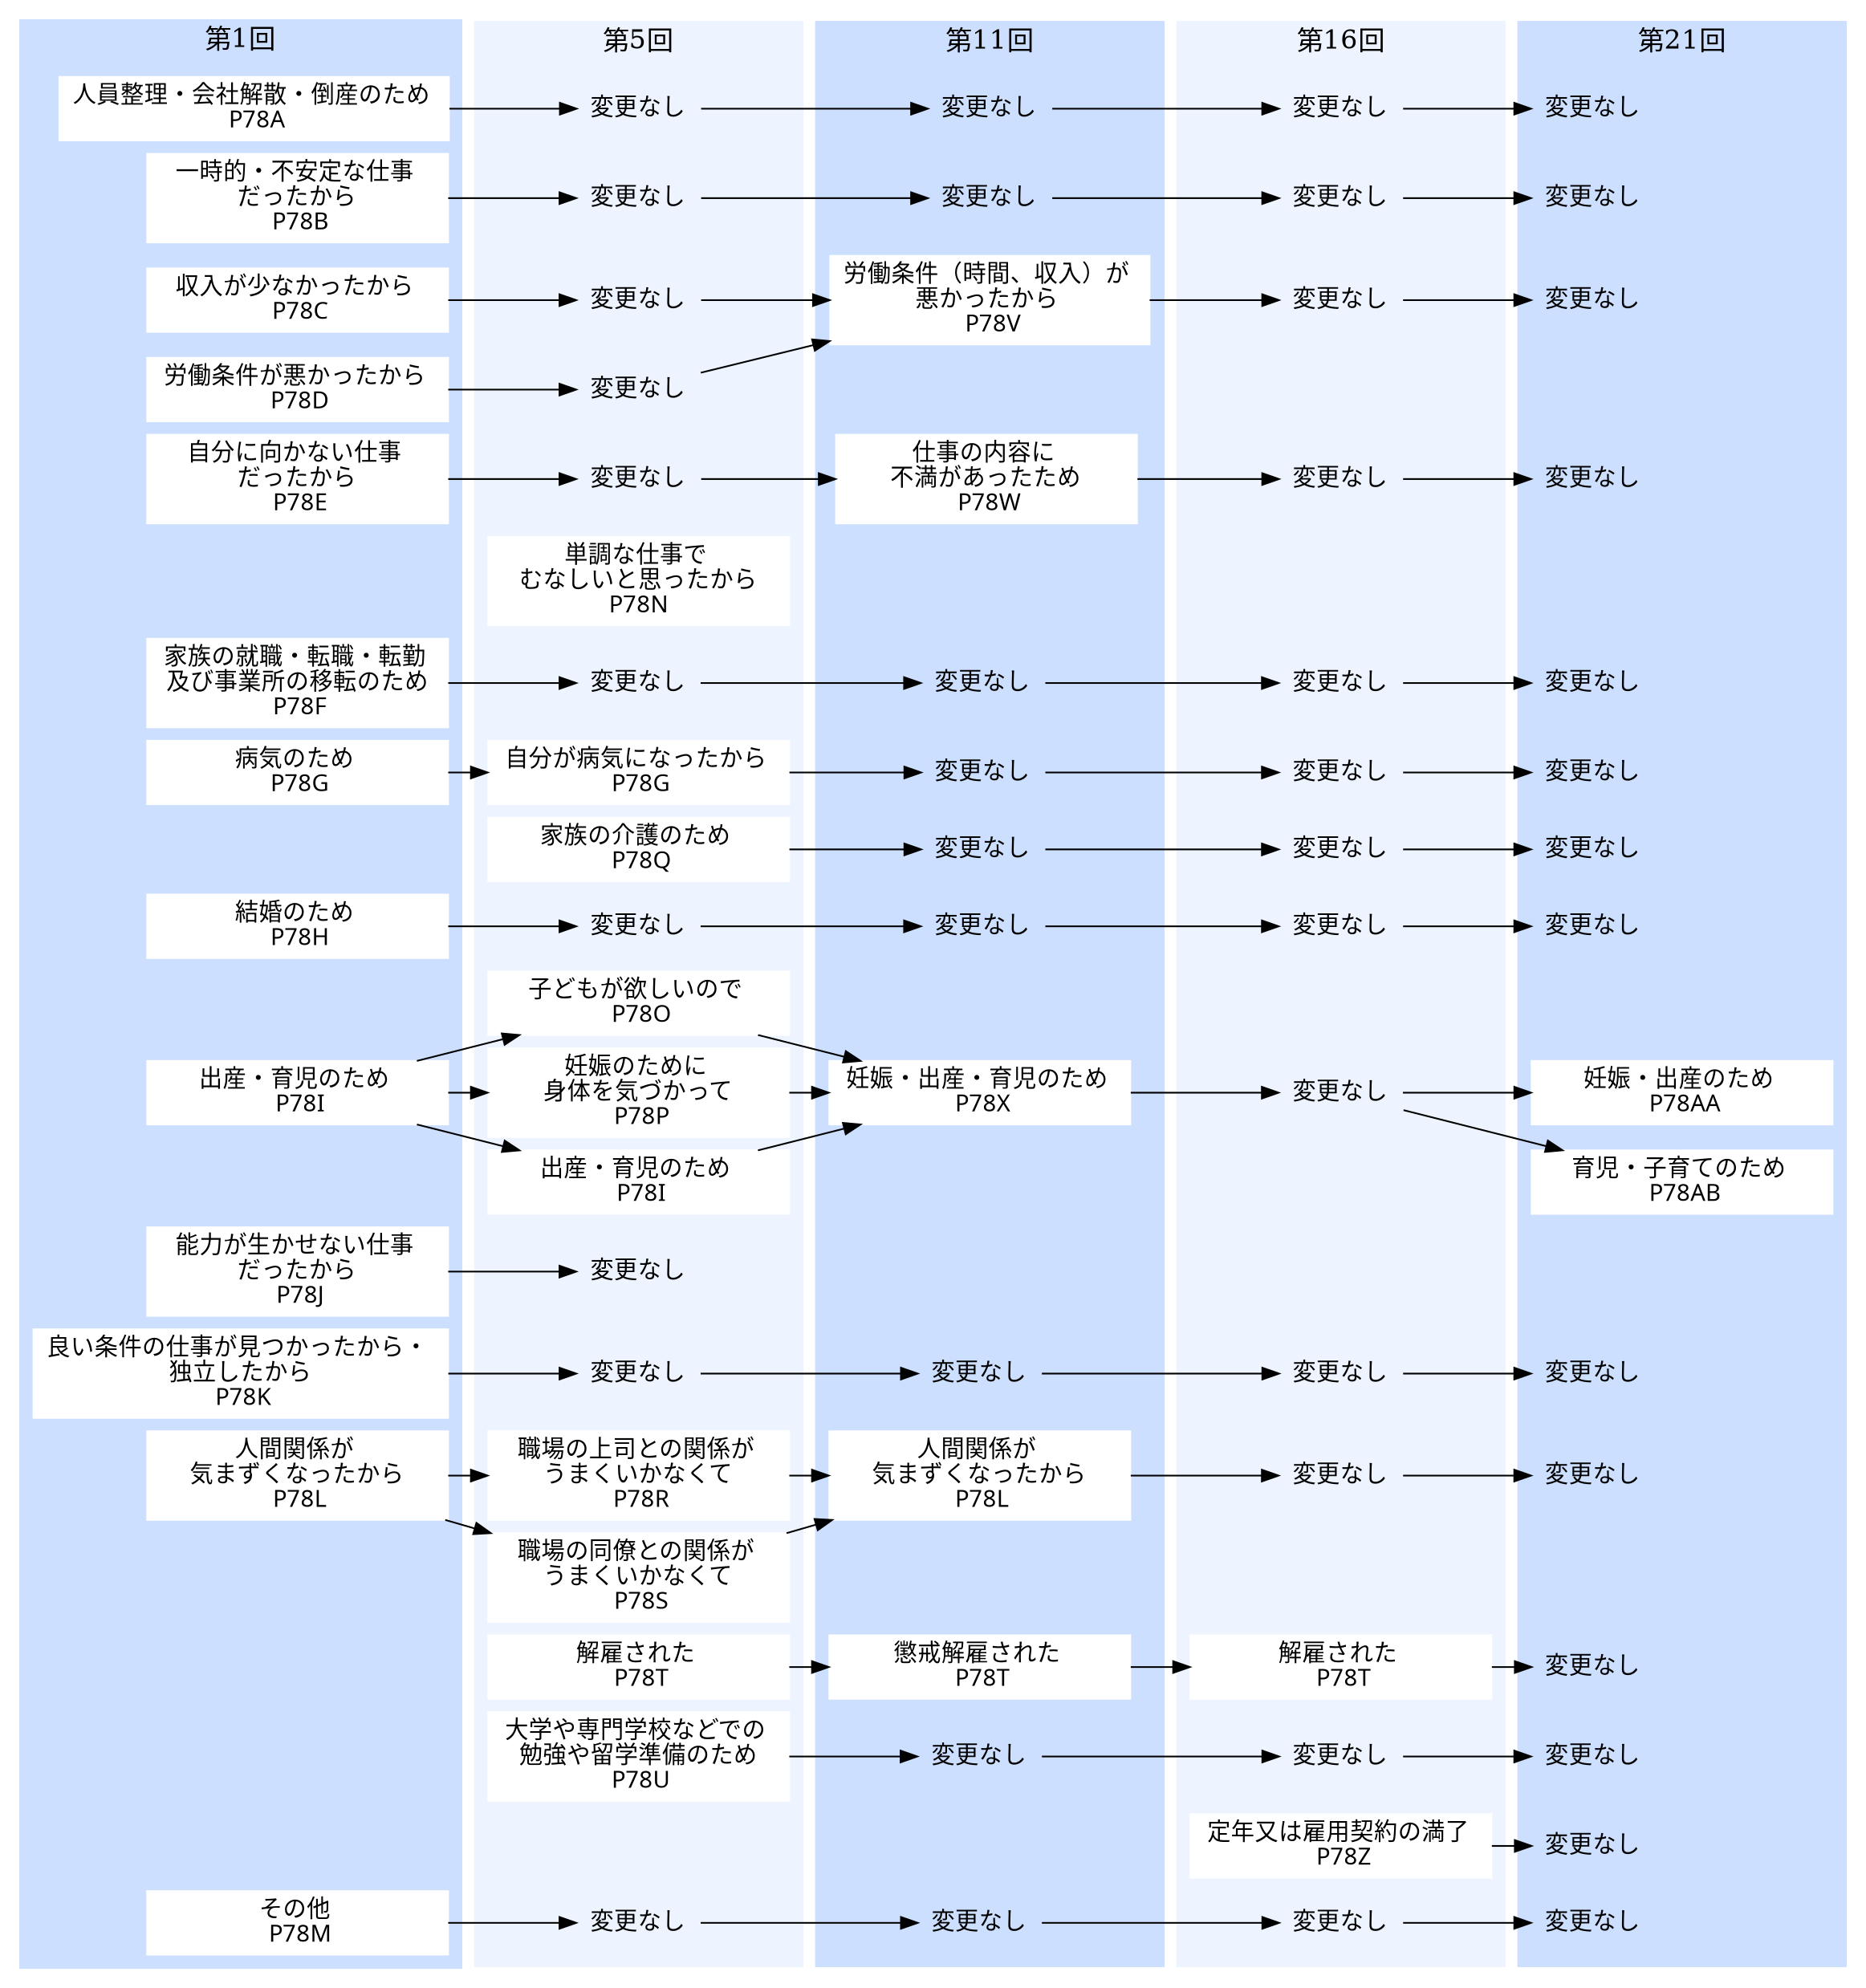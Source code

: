 digraph risyoku_syo {
  charset="UTF-8"
  compound=true;
  newrank=true; // これが必要！（サンプル４を参照）
  node[shape=box, style=filled; color=white, fontname="meiryo UI" fontsize=14, width=2.5];
  splines=false
  nodesep=.0;
  ranksep=.1;
  rankdir=TB


  subgraph cluster_0 {
  label="第1回";
  style=filled;
  color="#ccdfff";
  fontsize=16;

   a1 [label="人員整理・会社解散・倒産のため \n P78A", href="../../variable/P78A.html" target="_blank"]
   a2 [label="一時的・不安定な仕事 \n だったから \n P78B", href="../../variable/P78A.html" target="_blank"]
   a3 [label="収入が少なかったから \n P78C", href="../../variable/P78C.html" target="_blank"]
   a4 [label="労働条件が悪かったから \n P78D", href="../../variable/P78D.html" target="_blank"]
   a5 [label="自分に向かない仕事 \n だったから \n P78E", href="../../variable/P78E.html" target="_blank"]
   a6 [style=invis]
   a7 [label="家族の就職・転職・転勤 \n 及び事業所の移転のため \n P78F", href="../../variable/P78F.html" target="_blank"]
   a8 [label="病気のため \n P78G", href="../../variable/P78G.html" target="_blank"]
   a9 [style=invis]
   a10 [label="結婚のため \n P78H", href="../../variable/P78H.html" target="_blank"]
   a11 [style=invis]
   a12 [label="出産・育児のため \n P78I", href="../../variable/P78I.html" target="_blank"]
   a13 [style=invis]
   a14 [label="能力が生かせない仕事 \n だったから \n P78J", href="../../variable/P78J.html" target="_blank"]
   a15 [label="良い条件の仕事が見つかったから・ \n 独立したから \n P78K", href="../../variable/P78K.html" target="_blank"]
   a16 [label="人間関係が \n 気まずくなったから \n P78L", href="../../variable/P78L.html" target="_blank"]
   a17 [style=invis]
   a18 [style=invis]
   a19 [style=invis]
   a20 [style=invis]
   a21 [label="その他 \n P78M", href="../../variable/P78M.html" target="_blank"]

    a1->a2->a3->a4->a5->a6->a7->a8->a9->a10->a11->a12->a13->a14->a15->a16->a17->a18->a19->a20->a21 [style=invis];
  }

  subgraph cluster_1 {
  label="第5回";
  style=filled;
  color="#edf4ff";
  fontsize=16 ;
  b1 [label="変更なし", color=none, width=1.0]
  b2 [label="変更なし", color=none, width=1.0]
  b3 [label="変更なし", color=none, width=1.0]
  b4 [label="変更なし", color=none, width=1.0]
  b5 [label="変更なし", color=none, width=1.0]
  b6 [label="単調な仕事で \n むなしいと思ったから \n P78N ", href="../../variable/P78N.html" target="_blank"]
  b7 [label="変更なし", color=none, width=1.0]
  b8 [label="自分が病気になったから \n P78G", href="../../variable/P78G.html" target="_blank"]
  b9 [label="家族の介護のため \n P78Q", href="../../variable/P78Q.html" target="_blank"]
  b10 [label="変更なし", color=none, width=1.0]
  b11 [label="子どもが欲しいので \n P78O", href="../../variable/P78O.html" target="_blank"]
  b12 [label="妊娠のために \n 身体を気づかって \n P78P", href="../../variable/P78P.html" target="_blank"]
  b13 [label="出産・育児のため \n P78I", href="../../variable/P78I.html" target="_blank"]
  b14 [label="変更なし", color=none, width=1.0]
  b15 [label="変更なし", color=none, width=1.0]
  b16 [label="職場の上司との関係が \n うまくいかなくて \n P78R", href="../../variable/P78R.html" target="_blank"]
  b17 [label="職場の同僚との関係が \n うまくいかなくて \n P78S", href="../../variable/P78S.html" target="_blank"]
  b18 [label="解雇された \n P78T", href="../../variable/P78T.html" target="_blank"]
  b19 [label="大学や専門学校などでの \n 勉強や留学準備のため \n P78U", href="../../variable/P78U.html" target="_blank"]
  b20 [style=invis]
  b21 [label="変更なし", color=none, width=1.0]

    b1->b2->b3->b4->b5->b6->b7->b8->b9->b10->b11->b12->b13->b14->b15->b16->b17->b18->b19->b20->b21 [style=invis];
  }

  subgraph cluster_2 {
  label="第11回";
  style=filled;
  color="#ccdfff";
  fontsize = 16

  c1 [label="変更なし", color=none, width=1.0]
  c2 [label="変更なし", color=none, width=1.0]
  c3 [label="労働条件（時間、収入）が \n悪かったから \n P78V", href="../../variable/P78V.html" target="_blank"]
  c4 [style=invis]
  c5 [label="仕事の内容に \n 不満があったため \n P78W", href="../../variable/P78W.html" target="_blank"]
  c6 [style=invis]
  c7 [label="変更なし", color=none, width=1.0]
  c8 [label="変更なし", color=none, width=1.0]
  c9 [label="変更なし", color=none, width=1.0]
  c10 [label="変更なし", color=none, width=1.0]
  c11 [style=invis]
  c12 [label="妊娠・出産・育児のため \n P78X", href="../../variable/P78X.html" target="_blank"]
  c13 [style=invis]
  c14 [style=invis]
  c15 [label="変更なし", color=none, width=1.0]
  c16 [label="人間関係が \n 気まずくなったから \n P78L", href="../../variable/P78L.html" target="_blank"]
  c17 [style=invis]
  c18 [label="懲戒解雇された \n P78T", href="../../variable/P78T.html" target="_blank"]
  c19 [label="変更なし", color=none, width=1.0]
  c20 [style=invis]
  c21 [label="変更なし", color=none, width=1.0]


    c1->c2->c3->c4->c5->c6->c7->c8->c9->c10->c11->c12->c13->c14->c15->c16->c17->c18->c19->c20->c21 [style=invis];
  }

  subgraph cluster_3 {
  label="第16回";
  style=filled;
  color="#edf4ff";
  fontsize = 16 ;

  d1 [label="変更なし", color=none, width=1.0]
  d2 [label="変更なし", color=none, width=1.0]
  d3 [label="変更なし", color=none, width=1.0]
  d4 [style=invis]
  d5 [label="変更なし", color=none, width=1.0]
  d6 [style=invis]
  d7 [label="変更なし", color=none, width=1.0]
  d8 [label="変更なし", color=none, width=1.0]
  d9 [label="変更なし", color=none, width=1.0]
  d10 [label="変更なし", color=none, width=1.0]
  d11 [style=invis]
  d12 [label="変更なし", color=none, width=1.0]
  d13 [style=invis]
  d14 [style=invis]
  d15 [label="変更なし", color=none, width=1.0]
  d16 [label="変更なし", color=none, width=1.0]
  d17 [style=invis]
  d18 [label="解雇された \n P78T", href="../../variable/P78T.html" target="_blank"]
  d19 [label="変更なし", color=none, width=1.0]
  d20 [label="定年又は雇用契約の満了 \n P78Z", href="../../variable/P78Z.html" target="_blank"]
  d21 [label="変更なし", color=none, width=1.0]

    d1->d2->d3->d4->d5->d6->d7->d8->d9->d10->d11->d12->d13->d14->d15->d16->d17->d18->d19->d20->d21 [style=invis];
  }
  subgraph cluster_4 {
  label="第21回";
  style=filled;
  color="#ccdfff";
  fontsize = 16

  e1 [label="変更なし", color=none, width=1.0]
  e2 [label="変更なし", color=none, width=1.0]
  e3 [label="変更なし", color=none, width=1.0]
  e4 [style=invis]
  e5 [label="変更なし", color=none, width=1.0]
  e6 [style=invis, width=1.0]
  e7 [label="変更なし", color=none, width=1.0]
  e8 [label="変更なし", color=none, width=1.0]
  e9 [label="変更なし", color=none, width=1.0]
  e10 [label="変更なし", color=none, width=1.0]
  e11 [style=invis, width=1.0]
  e12 [label="妊娠・出産のため \n P78AA", href="../../variable/P78AA.html" target="_blank"]
  e13 [label="育児・子育てのため \n P78AB", href="../../variable/P78AB.html" target="_blank"]
  e14 [style=invis, width=1.0]
  e15 [label="変更なし", color=none, width=1.0]
  e16 [label="変更なし", color=none, width=1.0]
  e17 [style=invis, width=1.0]
  e18 [label="変更なし", color=none, width=1.0]
  e19 [label="変更なし", color=none, width=1.0]
  e20 [label="変更なし", color=none, width=1.0]
  e21 [label="変更なし", color=none, width=1.0]

    e1->e2->e3->e4->e5->e6->e7->e8->e9->e10->e11->e12->e13->e14->e15->e16->e17->e18->e19->e20->e21 [style=invis];
  }

  a1->b1 ;
  b1->c1->d1->e1 ;
  {rank=same; a1 b1 c1 d1 e1} ;
  a2->b2->c2->d2->e2 ;
  {rank=same; a2 b2 c2 d2 e2} ;
  a3->b3->c3->d3->e3;
  {rank=same; a3 b3 c3 d3 e3} ;
  a4->b4->c3 ;
  {rank=same; a4 b4} ;
  a5->b5->c5->d5->e5 ;
  {rank=same; a5 b5 c5 d5 e5} ;
  {rank=same; a6 b6 c6 d6 e6} ;
  a7->b7->c7->d7->e7;
  {rank=same; a7 b7 c7 d7 e7} ;
  a8->b8->c8->d8->e8 ;
  {rank=same; a8 b8 c8 d8 e8} ;
  b9->c9->d9->e9 ;
  {rank=same; a9 b9 c9 d9 e9} ;
  a10->b10->c10->d10->e10 ;
  {rank=same; a10 b10 c10 d10 e10} ;
  a12->b11->c12->d12->e12 ;
  {rank=same; a11 b11 c11 d11 e11} ;
  a12->b12->c12 ;
  {rank=same; a12 b12 c12 d12 e12} ;
  a12->b13->c12 ;
  d12->e13 ;
  {rank=same; a13 b13 c13 d13 e13} ;
  a14->b14 ;
  {rank=same; a14 b14 c14} ;
  a15->b15->c15->d15->e15 ;
  {rank=same; a15 b15 c15 d15 e15} ;
  a16->b16->c16->d16->e16 ;
  a16->b17->c16 ;
  {rank=same; a16 b16 c16 d16 e16} ;
  {rank=same; a17 b17 c17 d17 e17} ;
  b18->c18->d18->e18 ;
  {rank=same; a18 b18 c18 d18 e18} ;
  b19->c19->d19->e19 ;
  {rank=same; a19 b19 c19 d19 e19} ;
  d20->e20 ;
  {rank=same; a20 b20 c20 d20 e20} ;
  a21->b21->c21->d21->e21 ;
  {rank=same; a21 b21 c21 d21 e21} ;

}
